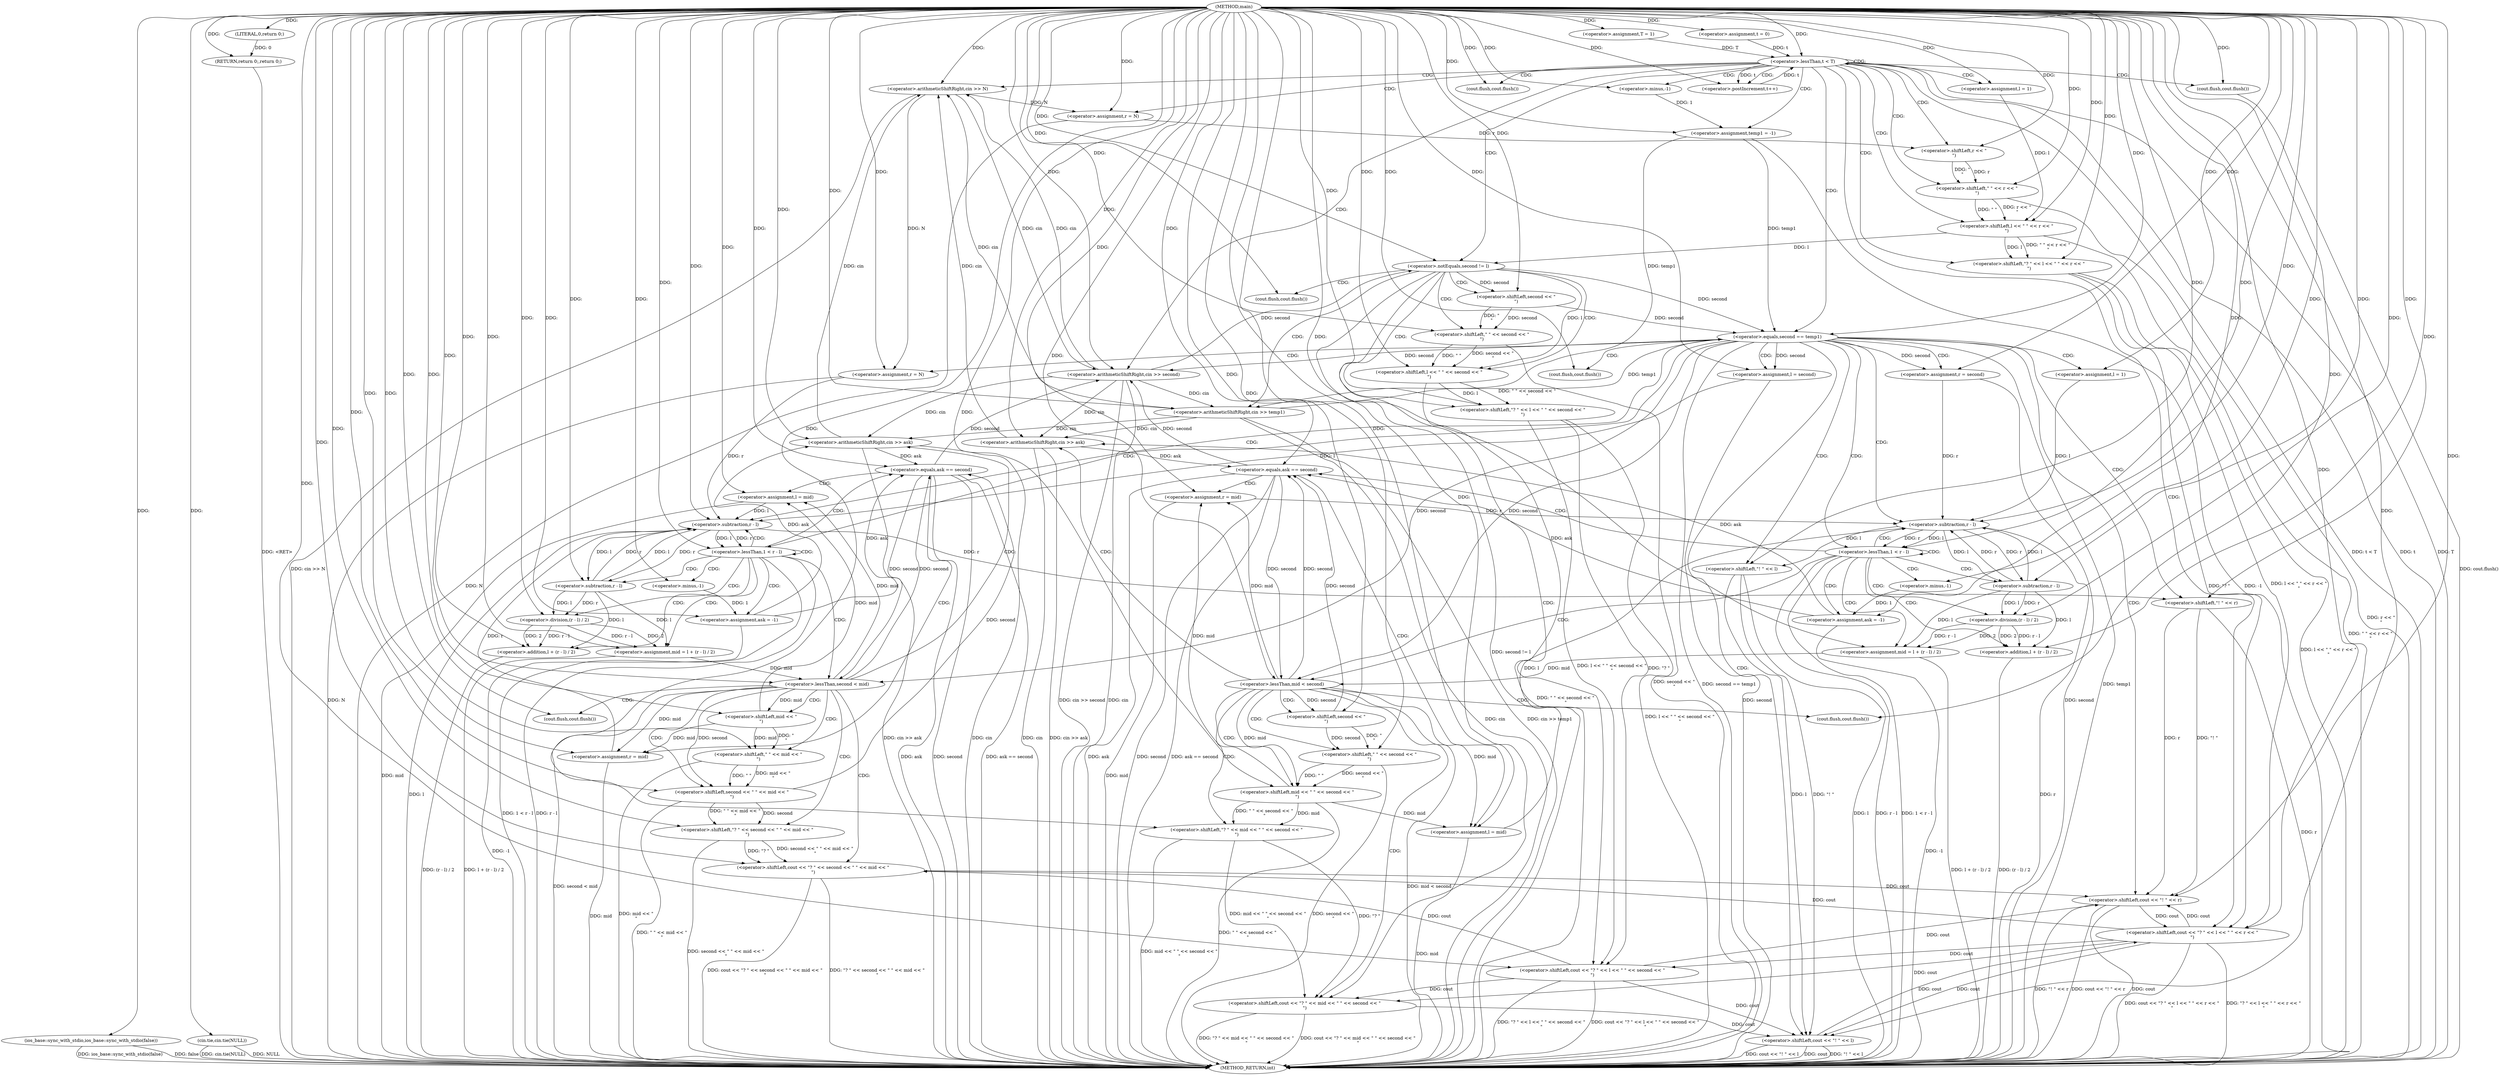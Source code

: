 digraph "main" {  
"1001077" [label = "(METHOD,main)" ]
"1001290" [label = "(METHOD_RETURN,int)" ]
"1001079" [label = "(ios_base::sync_with_stdio,ios_base::sync_with_stdio(false))" ]
"1001081" [label = "(cin.tie,cin.tie(NULL))" ]
"1001083" [label = "(<operator>.assignment,T = 1)" ]
"1001288" [label = "(RETURN,return 0;,return 0;)" ]
"1001088" [label = "(<operator>.assignment,t = 0)" ]
"1001091" [label = "(<operator>.lessThan,t < T)" ]
"1001094" [label = "(<operator>.postIncrement,t++)" ]
"1001289" [label = "(LITERAL,0,return 0;)" ]
"1001097" [label = "(<operator>.arithmeticShiftRight,cin >> N)" ]
"1001101" [label = "(<operator>.assignment,l = 1)" ]
"1001105" [label = "(<operator>.assignment,r = N)" ]
"1001109" [label = "(<operator>.shiftLeft,cout << \"? \" << l << \" \" << r << \"\n\")" ]
"1001120" [label = "(cout.flush,cout.flush())" ]
"1001121" [label = "(<operator>.arithmeticShiftRight,cin >> second)" ]
"1001125" [label = "(<operator>.assignment,temp1 = -1)" ]
"1001287" [label = "(cout.flush,cout.flush())" ]
"1001130" [label = "(<operator>.notEquals,second != l)" ]
"1001150" [label = "(<operator>.equals,second == temp1)" ]
"1001111" [label = "(<operator>.shiftLeft,\"? \" << l << \" \" << r << \"\n\")" ]
"1001127" [label = "(<operator>.minus,-1)" ]
"1001134" [label = "(<operator>.shiftLeft,cout << \"? \" << l << \" \" << second << \"\n\")" ]
"1001145" [label = "(cout.flush,cout.flush())" ]
"1001146" [label = "(<operator>.arithmeticShiftRight,cin >> temp1)" ]
"1001214" [label = "(<operator>.shiftLeft,cout << \"! \" << l)" ]
"1001113" [label = "(<operator>.shiftLeft,l << \" \" << r << \"\n\")" ]
"1001155" [label = "(<operator>.assignment,l = 1)" ]
"1001158" [label = "(<operator>.assignment,r = second)" ]
"1001162" [label = "(<operator>.lessThan,1 < r - l)" ]
"1001281" [label = "(<operator>.shiftLeft,cout << \"! \" << r)" ]
"1001286" [label = "(cout.flush,cout.flush())" ]
"1001115" [label = "(<operator>.shiftLeft,\" \" << r << \"\n\")" ]
"1001136" [label = "(<operator>.shiftLeft,\"? \" << l << \" \" << second << \"\n\")" ]
"1001169" [label = "(<operator>.assignment,mid = l + (r - l) / 2)" ]
"1001179" [label = "(<operator>.assignment,ask = -1)" ]
"1001216" [label = "(<operator>.shiftLeft,\"! \" << l)" ]
"1001222" [label = "(<operator>.assignment,l = second)" ]
"1001225" [label = "(<operator>.assignment,r = N)" ]
"1001229" [label = "(<operator>.lessThan,1 < r - l)" ]
"1001117" [label = "(<operator>.shiftLeft,r << \"\n\")" ]
"1001138" [label = "(<operator>.shiftLeft,l << \" \" << second << \"\n\")" ]
"1001164" [label = "(<operator>.subtraction,r - l)" ]
"1001184" [label = "(<operator>.lessThan,mid < second)" ]
"1001204" [label = "(<operator>.equals,ask == second)" ]
"1001207" [label = "(<operator>.assignment,l = mid)" ]
"1001236" [label = "(<operator>.assignment,mid = l + (r - l) / 2)" ]
"1001246" [label = "(<operator>.assignment,ask = -1)" ]
"1001283" [label = "(<operator>.shiftLeft,\"! \" << r)" ]
"1001140" [label = "(<operator>.shiftLeft,\" \" << second << \"\n\")" ]
"1001171" [label = "(<operator>.addition,l + (r - l) / 2)" ]
"1001181" [label = "(<operator>.minus,-1)" ]
"1001188" [label = "(<operator>.shiftLeft,cout << \"? \" << mid << \" \" << second << \"\n\")" ]
"1001199" [label = "(cout.flush,cout.flush())" ]
"1001200" [label = "(<operator>.arithmeticShiftRight,cin >> ask)" ]
"1001211" [label = "(<operator>.assignment,r = mid)" ]
"1001231" [label = "(<operator>.subtraction,r - l)" ]
"1001251" [label = "(<operator>.lessThan,second < mid)" ]
"1001271" [label = "(<operator>.equals,ask == second)" ]
"1001274" [label = "(<operator>.assignment,r = mid)" ]
"1001142" [label = "(<operator>.shiftLeft,second << \"\n\")" ]
"1001173" [label = "(<operator>.division,(r - l) / 2)" ]
"1001238" [label = "(<operator>.addition,l + (r - l) / 2)" ]
"1001248" [label = "(<operator>.minus,-1)" ]
"1001255" [label = "(<operator>.shiftLeft,cout << \"? \" << second << \" \" << mid << \"\n\")" ]
"1001266" [label = "(cout.flush,cout.flush())" ]
"1001267" [label = "(<operator>.arithmeticShiftRight,cin >> ask)" ]
"1001278" [label = "(<operator>.assignment,l = mid)" ]
"1001174" [label = "(<operator>.subtraction,r - l)" ]
"1001190" [label = "(<operator>.shiftLeft,\"? \" << mid << \" \" << second << \"\n\")" ]
"1001240" [label = "(<operator>.division,(r - l) / 2)" ]
"1001192" [label = "(<operator>.shiftLeft,mid << \" \" << second << \"\n\")" ]
"1001241" [label = "(<operator>.subtraction,r - l)" ]
"1001257" [label = "(<operator>.shiftLeft,\"? \" << second << \" \" << mid << \"\n\")" ]
"1001194" [label = "(<operator>.shiftLeft,\" \" << second << \"\n\")" ]
"1001259" [label = "(<operator>.shiftLeft,second << \" \" << mid << \"\n\")" ]
"1001196" [label = "(<operator>.shiftLeft,second << \"\n\")" ]
"1001261" [label = "(<operator>.shiftLeft,\" \" << mid << \"\n\")" ]
"1001263" [label = "(<operator>.shiftLeft,mid << \"\n\")" ]
  "1001288" -> "1001290"  [ label = "DDG: <RET>"] 
  "1001079" -> "1001290"  [ label = "DDG: ios_base::sync_with_stdio(false)"] 
  "1001081" -> "1001290"  [ label = "DDG: cin.tie(NULL)"] 
  "1001091" -> "1001290"  [ label = "DDG: t"] 
  "1001091" -> "1001290"  [ label = "DDG: T"] 
  "1001091" -> "1001290"  [ label = "DDG: t < T"] 
  "1001097" -> "1001290"  [ label = "DDG: cin >> N"] 
  "1001105" -> "1001290"  [ label = "DDG: N"] 
  "1001115" -> "1001290"  [ label = "DDG: r << \"\n\""] 
  "1001113" -> "1001290"  [ label = "DDG: \" \" << r << \"\n\""] 
  "1001111" -> "1001290"  [ label = "DDG: l << \" \" << r << \"\n\""] 
  "1001109" -> "1001290"  [ label = "DDG: \"? \" << l << \" \" << r << \"\n\""] 
  "1001109" -> "1001290"  [ label = "DDG: cout << \"? \" << l << \" \" << r << \"\n\""] 
  "1001121" -> "1001290"  [ label = "DDG: cin"] 
  "1001121" -> "1001290"  [ label = "DDG: cin >> second"] 
  "1001125" -> "1001290"  [ label = "DDG: -1"] 
  "1001130" -> "1001290"  [ label = "DDG: second != l"] 
  "1001140" -> "1001290"  [ label = "DDG: second << \"\n\""] 
  "1001138" -> "1001290"  [ label = "DDG: \" \" << second << \"\n\""] 
  "1001136" -> "1001290"  [ label = "DDG: l << \" \" << second << \"\n\""] 
  "1001134" -> "1001290"  [ label = "DDG: \"? \" << l << \" \" << second << \"\n\""] 
  "1001134" -> "1001290"  [ label = "DDG: cout << \"? \" << l << \" \" << second << \"\n\""] 
  "1001146" -> "1001290"  [ label = "DDG: cin"] 
  "1001146" -> "1001290"  [ label = "DDG: cin >> temp1"] 
  "1001150" -> "1001290"  [ label = "DDG: temp1"] 
  "1001150" -> "1001290"  [ label = "DDG: second == temp1"] 
  "1001222" -> "1001290"  [ label = "DDG: second"] 
  "1001225" -> "1001290"  [ label = "DDG: N"] 
  "1001231" -> "1001290"  [ label = "DDG: l"] 
  "1001229" -> "1001290"  [ label = "DDG: r - l"] 
  "1001229" -> "1001290"  [ label = "DDG: 1 < r - l"] 
  "1001281" -> "1001290"  [ label = "DDG: cout"] 
  "1001283" -> "1001290"  [ label = "DDG: r"] 
  "1001281" -> "1001290"  [ label = "DDG: \"! \" << r"] 
  "1001281" -> "1001290"  [ label = "DDG: cout << \"! \" << r"] 
  "1001238" -> "1001290"  [ label = "DDG: (r - l) / 2"] 
  "1001236" -> "1001290"  [ label = "DDG: l + (r - l) / 2"] 
  "1001246" -> "1001290"  [ label = "DDG: -1"] 
  "1001251" -> "1001290"  [ label = "DDG: second < mid"] 
  "1001261" -> "1001290"  [ label = "DDG: mid << \"\n\""] 
  "1001259" -> "1001290"  [ label = "DDG: \" \" << mid << \"\n\""] 
  "1001257" -> "1001290"  [ label = "DDG: second << \" \" << mid << \"\n\""] 
  "1001255" -> "1001290"  [ label = "DDG: \"? \" << second << \" \" << mid << \"\n\""] 
  "1001255" -> "1001290"  [ label = "DDG: cout << \"? \" << second << \" \" << mid << \"\n\""] 
  "1001267" -> "1001290"  [ label = "DDG: cin"] 
  "1001267" -> "1001290"  [ label = "DDG: cin >> ask"] 
  "1001271" -> "1001290"  [ label = "DDG: ask"] 
  "1001271" -> "1001290"  [ label = "DDG: second"] 
  "1001271" -> "1001290"  [ label = "DDG: ask == second"] 
  "1001278" -> "1001290"  [ label = "DDG: mid"] 
  "1001274" -> "1001290"  [ label = "DDG: mid"] 
  "1001158" -> "1001290"  [ label = "DDG: second"] 
  "1001164" -> "1001290"  [ label = "DDG: r"] 
  "1001162" -> "1001290"  [ label = "DDG: r - l"] 
  "1001162" -> "1001290"  [ label = "DDG: 1 < r - l"] 
  "1001214" -> "1001290"  [ label = "DDG: cout"] 
  "1001216" -> "1001290"  [ label = "DDG: l"] 
  "1001214" -> "1001290"  [ label = "DDG: \"! \" << l"] 
  "1001214" -> "1001290"  [ label = "DDG: cout << \"! \" << l"] 
  "1001287" -> "1001290"  [ label = "DDG: cout.flush()"] 
  "1001171" -> "1001290"  [ label = "DDG: (r - l) / 2"] 
  "1001169" -> "1001290"  [ label = "DDG: l + (r - l) / 2"] 
  "1001179" -> "1001290"  [ label = "DDG: -1"] 
  "1001184" -> "1001290"  [ label = "DDG: mid < second"] 
  "1001194" -> "1001290"  [ label = "DDG: second << \"\n\""] 
  "1001192" -> "1001290"  [ label = "DDG: \" \" << second << \"\n\""] 
  "1001190" -> "1001290"  [ label = "DDG: mid << \" \" << second << \"\n\""] 
  "1001188" -> "1001290"  [ label = "DDG: \"? \" << mid << \" \" << second << \"\n\""] 
  "1001188" -> "1001290"  [ label = "DDG: cout << \"? \" << mid << \" \" << second << \"\n\""] 
  "1001200" -> "1001290"  [ label = "DDG: cin"] 
  "1001200" -> "1001290"  [ label = "DDG: cin >> ask"] 
  "1001204" -> "1001290"  [ label = "DDG: ask"] 
  "1001204" -> "1001290"  [ label = "DDG: second"] 
  "1001204" -> "1001290"  [ label = "DDG: ask == second"] 
  "1001211" -> "1001290"  [ label = "DDG: mid"] 
  "1001207" -> "1001290"  [ label = "DDG: mid"] 
  "1001081" -> "1001290"  [ label = "DDG: NULL"] 
  "1001079" -> "1001290"  [ label = "DDG: false"] 
  "1001077" -> "1001083"  [ label = "DDG: "] 
  "1001289" -> "1001288"  [ label = "DDG: 0"] 
  "1001077" -> "1001288"  [ label = "DDG: "] 
  "1001077" -> "1001079"  [ label = "DDG: "] 
  "1001077" -> "1001081"  [ label = "DDG: "] 
  "1001077" -> "1001088"  [ label = "DDG: "] 
  "1001077" -> "1001289"  [ label = "DDG: "] 
  "1001088" -> "1001091"  [ label = "DDG: t"] 
  "1001094" -> "1001091"  [ label = "DDG: t"] 
  "1001077" -> "1001091"  [ label = "DDG: "] 
  "1001083" -> "1001091"  [ label = "DDG: T"] 
  "1001091" -> "1001094"  [ label = "DDG: t"] 
  "1001077" -> "1001094"  [ label = "DDG: "] 
  "1001077" -> "1001101"  [ label = "DDG: "] 
  "1001097" -> "1001105"  [ label = "DDG: N"] 
  "1001077" -> "1001105"  [ label = "DDG: "] 
  "1001077" -> "1001120"  [ label = "DDG: "] 
  "1001127" -> "1001125"  [ label = "DDG: 1"] 
  "1001077" -> "1001287"  [ label = "DDG: "] 
  "1001121" -> "1001097"  [ label = "DDG: cin"] 
  "1001146" -> "1001097"  [ label = "DDG: cin"] 
  "1001267" -> "1001097"  [ label = "DDG: cin"] 
  "1001200" -> "1001097"  [ label = "DDG: cin"] 
  "1001077" -> "1001097"  [ label = "DDG: "] 
  "1001281" -> "1001109"  [ label = "DDG: cout"] 
  "1001214" -> "1001109"  [ label = "DDG: cout"] 
  "1001077" -> "1001109"  [ label = "DDG: "] 
  "1001111" -> "1001109"  [ label = "DDG: \"? \""] 
  "1001111" -> "1001109"  [ label = "DDG: l << \" \" << r << \"\n\""] 
  "1001097" -> "1001121"  [ label = "DDG: cin"] 
  "1001077" -> "1001121"  [ label = "DDG: "] 
  "1001271" -> "1001121"  [ label = "DDG: second"] 
  "1001204" -> "1001121"  [ label = "DDG: second"] 
  "1001150" -> "1001121"  [ label = "DDG: second"] 
  "1001077" -> "1001125"  [ label = "DDG: "] 
  "1001077" -> "1001111"  [ label = "DDG: "] 
  "1001113" -> "1001111"  [ label = "DDG: l"] 
  "1001113" -> "1001111"  [ label = "DDG: \" \" << r << \"\n\""] 
  "1001077" -> "1001127"  [ label = "DDG: "] 
  "1001121" -> "1001130"  [ label = "DDG: second"] 
  "1001077" -> "1001130"  [ label = "DDG: "] 
  "1001113" -> "1001130"  [ label = "DDG: l"] 
  "1001077" -> "1001145"  [ label = "DDG: "] 
  "1001130" -> "1001150"  [ label = "DDG: second"] 
  "1001142" -> "1001150"  [ label = "DDG: second"] 
  "1001077" -> "1001150"  [ label = "DDG: "] 
  "1001125" -> "1001150"  [ label = "DDG: temp1"] 
  "1001146" -> "1001150"  [ label = "DDG: temp1"] 
  "1001101" -> "1001113"  [ label = "DDG: l"] 
  "1001077" -> "1001113"  [ label = "DDG: "] 
  "1001115" -> "1001113"  [ label = "DDG: r << \"\n\""] 
  "1001115" -> "1001113"  [ label = "DDG: \" \""] 
  "1001109" -> "1001134"  [ label = "DDG: cout"] 
  "1001077" -> "1001134"  [ label = "DDG: "] 
  "1001136" -> "1001134"  [ label = "DDG: l << \" \" << second << \"\n\""] 
  "1001136" -> "1001134"  [ label = "DDG: \"? \""] 
  "1001121" -> "1001146"  [ label = "DDG: cin"] 
  "1001077" -> "1001146"  [ label = "DDG: "] 
  "1001125" -> "1001146"  [ label = "DDG: temp1"] 
  "1001077" -> "1001155"  [ label = "DDG: "] 
  "1001150" -> "1001158"  [ label = "DDG: second"] 
  "1001077" -> "1001158"  [ label = "DDG: "] 
  "1001109" -> "1001214"  [ label = "DDG: cout"] 
  "1001134" -> "1001214"  [ label = "DDG: cout"] 
  "1001188" -> "1001214"  [ label = "DDG: cout"] 
  "1001077" -> "1001214"  [ label = "DDG: "] 
  "1001216" -> "1001214"  [ label = "DDG: l"] 
  "1001216" -> "1001214"  [ label = "DDG: \"! \""] 
  "1001077" -> "1001286"  [ label = "DDG: "] 
  "1001077" -> "1001115"  [ label = "DDG: "] 
  "1001117" -> "1001115"  [ label = "DDG: \"\n\""] 
  "1001117" -> "1001115"  [ label = "DDG: r"] 
  "1001077" -> "1001136"  [ label = "DDG: "] 
  "1001138" -> "1001136"  [ label = "DDG: l"] 
  "1001138" -> "1001136"  [ label = "DDG: \" \" << second << \"\n\""] 
  "1001077" -> "1001162"  [ label = "DDG: "] 
  "1001164" -> "1001162"  [ label = "DDG: l"] 
  "1001164" -> "1001162"  [ label = "DDG: r"] 
  "1001174" -> "1001169"  [ label = "DDG: l"] 
  "1001077" -> "1001169"  [ label = "DDG: "] 
  "1001173" -> "1001169"  [ label = "DDG: 2"] 
  "1001173" -> "1001169"  [ label = "DDG: r - l"] 
  "1001181" -> "1001179"  [ label = "DDG: 1"] 
  "1001077" -> "1001216"  [ label = "DDG: "] 
  "1001164" -> "1001216"  [ label = "DDG: l"] 
  "1001150" -> "1001222"  [ label = "DDG: second"] 
  "1001077" -> "1001222"  [ label = "DDG: "] 
  "1001077" -> "1001225"  [ label = "DDG: "] 
  "1001097" -> "1001225"  [ label = "DDG: N"] 
  "1001109" -> "1001281"  [ label = "DDG: cout"] 
  "1001134" -> "1001281"  [ label = "DDG: cout"] 
  "1001255" -> "1001281"  [ label = "DDG: cout"] 
  "1001077" -> "1001281"  [ label = "DDG: "] 
  "1001283" -> "1001281"  [ label = "DDG: r"] 
  "1001283" -> "1001281"  [ label = "DDG: \"! \""] 
  "1001105" -> "1001117"  [ label = "DDG: r"] 
  "1001077" -> "1001117"  [ label = "DDG: "] 
  "1001130" -> "1001138"  [ label = "DDG: l"] 
  "1001077" -> "1001138"  [ label = "DDG: "] 
  "1001140" -> "1001138"  [ label = "DDG: second << \"\n\""] 
  "1001140" -> "1001138"  [ label = "DDG: \" \""] 
  "1001158" -> "1001164"  [ label = "DDG: r"] 
  "1001174" -> "1001164"  [ label = "DDG: r"] 
  "1001211" -> "1001164"  [ label = "DDG: r"] 
  "1001077" -> "1001164"  [ label = "DDG: "] 
  "1001155" -> "1001164"  [ label = "DDG: l"] 
  "1001207" -> "1001164"  [ label = "DDG: l"] 
  "1001174" -> "1001164"  [ label = "DDG: l"] 
  "1001077" -> "1001179"  [ label = "DDG: "] 
  "1001184" -> "1001207"  [ label = "DDG: mid"] 
  "1001192" -> "1001207"  [ label = "DDG: mid"] 
  "1001077" -> "1001207"  [ label = "DDG: "] 
  "1001077" -> "1001229"  [ label = "DDG: "] 
  "1001231" -> "1001229"  [ label = "DDG: r"] 
  "1001231" -> "1001229"  [ label = "DDG: l"] 
  "1001240" -> "1001236"  [ label = "DDG: r - l"] 
  "1001240" -> "1001236"  [ label = "DDG: 2"] 
  "1001241" -> "1001236"  [ label = "DDG: l"] 
  "1001077" -> "1001236"  [ label = "DDG: "] 
  "1001248" -> "1001246"  [ label = "DDG: 1"] 
  "1001077" -> "1001283"  [ label = "DDG: "] 
  "1001231" -> "1001283"  [ label = "DDG: r"] 
  "1001077" -> "1001140"  [ label = "DDG: "] 
  "1001142" -> "1001140"  [ label = "DDG: second"] 
  "1001142" -> "1001140"  [ label = "DDG: \"\n\""] 
  "1001174" -> "1001171"  [ label = "DDG: l"] 
  "1001077" -> "1001171"  [ label = "DDG: "] 
  "1001173" -> "1001171"  [ label = "DDG: 2"] 
  "1001173" -> "1001171"  [ label = "DDG: r - l"] 
  "1001077" -> "1001181"  [ label = "DDG: "] 
  "1001169" -> "1001184"  [ label = "DDG: mid"] 
  "1001077" -> "1001184"  [ label = "DDG: "] 
  "1001204" -> "1001184"  [ label = "DDG: second"] 
  "1001150" -> "1001184"  [ label = "DDG: second"] 
  "1001077" -> "1001199"  [ label = "DDG: "] 
  "1001179" -> "1001204"  [ label = "DDG: ask"] 
  "1001200" -> "1001204"  [ label = "DDG: ask"] 
  "1001077" -> "1001204"  [ label = "DDG: "] 
  "1001184" -> "1001204"  [ label = "DDG: second"] 
  "1001196" -> "1001204"  [ label = "DDG: second"] 
  "1001184" -> "1001211"  [ label = "DDG: mid"] 
  "1001192" -> "1001211"  [ label = "DDG: mid"] 
  "1001077" -> "1001211"  [ label = "DDG: "] 
  "1001225" -> "1001231"  [ label = "DDG: r"] 
  "1001241" -> "1001231"  [ label = "DDG: r"] 
  "1001274" -> "1001231"  [ label = "DDG: r"] 
  "1001077" -> "1001231"  [ label = "DDG: "] 
  "1001222" -> "1001231"  [ label = "DDG: l"] 
  "1001278" -> "1001231"  [ label = "DDG: l"] 
  "1001241" -> "1001231"  [ label = "DDG: l"] 
  "1001077" -> "1001246"  [ label = "DDG: "] 
  "1001251" -> "1001274"  [ label = "DDG: mid"] 
  "1001263" -> "1001274"  [ label = "DDG: mid"] 
  "1001077" -> "1001274"  [ label = "DDG: "] 
  "1001130" -> "1001142"  [ label = "DDG: second"] 
  "1001077" -> "1001142"  [ label = "DDG: "] 
  "1001174" -> "1001173"  [ label = "DDG: l"] 
  "1001174" -> "1001173"  [ label = "DDG: r"] 
  "1001077" -> "1001173"  [ label = "DDG: "] 
  "1001109" -> "1001188"  [ label = "DDG: cout"] 
  "1001134" -> "1001188"  [ label = "DDG: cout"] 
  "1001077" -> "1001188"  [ label = "DDG: "] 
  "1001190" -> "1001188"  [ label = "DDG: \"? \""] 
  "1001190" -> "1001188"  [ label = "DDG: mid << \" \" << second << \"\n\""] 
  "1001121" -> "1001200"  [ label = "DDG: cin"] 
  "1001146" -> "1001200"  [ label = "DDG: cin"] 
  "1001077" -> "1001200"  [ label = "DDG: "] 
  "1001179" -> "1001200"  [ label = "DDG: ask"] 
  "1001241" -> "1001238"  [ label = "DDG: l"] 
  "1001077" -> "1001238"  [ label = "DDG: "] 
  "1001240" -> "1001238"  [ label = "DDG: r - l"] 
  "1001240" -> "1001238"  [ label = "DDG: 2"] 
  "1001077" -> "1001248"  [ label = "DDG: "] 
  "1001271" -> "1001251"  [ label = "DDG: second"] 
  "1001077" -> "1001251"  [ label = "DDG: "] 
  "1001150" -> "1001251"  [ label = "DDG: second"] 
  "1001236" -> "1001251"  [ label = "DDG: mid"] 
  "1001077" -> "1001266"  [ label = "DDG: "] 
  "1001246" -> "1001271"  [ label = "DDG: ask"] 
  "1001267" -> "1001271"  [ label = "DDG: ask"] 
  "1001077" -> "1001271"  [ label = "DDG: "] 
  "1001251" -> "1001271"  [ label = "DDG: second"] 
  "1001259" -> "1001271"  [ label = "DDG: second"] 
  "1001251" -> "1001278"  [ label = "DDG: mid"] 
  "1001263" -> "1001278"  [ label = "DDG: mid"] 
  "1001077" -> "1001278"  [ label = "DDG: "] 
  "1001164" -> "1001174"  [ label = "DDG: r"] 
  "1001077" -> "1001174"  [ label = "DDG: "] 
  "1001164" -> "1001174"  [ label = "DDG: l"] 
  "1001077" -> "1001190"  [ label = "DDG: "] 
  "1001192" -> "1001190"  [ label = "DDG: \" \" << second << \"\n\""] 
  "1001192" -> "1001190"  [ label = "DDG: mid"] 
  "1001241" -> "1001240"  [ label = "DDG: r"] 
  "1001241" -> "1001240"  [ label = "DDG: l"] 
  "1001077" -> "1001240"  [ label = "DDG: "] 
  "1001109" -> "1001255"  [ label = "DDG: cout"] 
  "1001134" -> "1001255"  [ label = "DDG: cout"] 
  "1001077" -> "1001255"  [ label = "DDG: "] 
  "1001257" -> "1001255"  [ label = "DDG: \"? \""] 
  "1001257" -> "1001255"  [ label = "DDG: second << \" \" << mid << \"\n\""] 
  "1001121" -> "1001267"  [ label = "DDG: cin"] 
  "1001146" -> "1001267"  [ label = "DDG: cin"] 
  "1001077" -> "1001267"  [ label = "DDG: "] 
  "1001246" -> "1001267"  [ label = "DDG: ask"] 
  "1001184" -> "1001192"  [ label = "DDG: mid"] 
  "1001077" -> "1001192"  [ label = "DDG: "] 
  "1001194" -> "1001192"  [ label = "DDG: second << \"\n\""] 
  "1001194" -> "1001192"  [ label = "DDG: \" \""] 
  "1001231" -> "1001241"  [ label = "DDG: r"] 
  "1001077" -> "1001241"  [ label = "DDG: "] 
  "1001231" -> "1001241"  [ label = "DDG: l"] 
  "1001077" -> "1001257"  [ label = "DDG: "] 
  "1001259" -> "1001257"  [ label = "DDG: second"] 
  "1001259" -> "1001257"  [ label = "DDG: \" \" << mid << \"\n\""] 
  "1001077" -> "1001194"  [ label = "DDG: "] 
  "1001196" -> "1001194"  [ label = "DDG: second"] 
  "1001196" -> "1001194"  [ label = "DDG: \"\n\""] 
  "1001251" -> "1001259"  [ label = "DDG: second"] 
  "1001077" -> "1001259"  [ label = "DDG: "] 
  "1001261" -> "1001259"  [ label = "DDG: \" \""] 
  "1001261" -> "1001259"  [ label = "DDG: mid << \"\n\""] 
  "1001184" -> "1001196"  [ label = "DDG: second"] 
  "1001077" -> "1001196"  [ label = "DDG: "] 
  "1001077" -> "1001261"  [ label = "DDG: "] 
  "1001263" -> "1001261"  [ label = "DDG: mid"] 
  "1001263" -> "1001261"  [ label = "DDG: \"\n\""] 
  "1001251" -> "1001263"  [ label = "DDG: mid"] 
  "1001077" -> "1001263"  [ label = "DDG: "] 
  "1001091" -> "1001121"  [ label = "CDG: "] 
  "1001091" -> "1001101"  [ label = "CDG: "] 
  "1001091" -> "1001105"  [ label = "CDG: "] 
  "1001091" -> "1001125"  [ label = "CDG: "] 
  "1001091" -> "1001130"  [ label = "CDG: "] 
  "1001091" -> "1001091"  [ label = "CDG: "] 
  "1001091" -> "1001109"  [ label = "CDG: "] 
  "1001091" -> "1001113"  [ label = "CDG: "] 
  "1001091" -> "1001115"  [ label = "CDG: "] 
  "1001091" -> "1001287"  [ label = "CDG: "] 
  "1001091" -> "1001150"  [ label = "CDG: "] 
  "1001091" -> "1001120"  [ label = "CDG: "] 
  "1001091" -> "1001111"  [ label = "CDG: "] 
  "1001091" -> "1001127"  [ label = "CDG: "] 
  "1001091" -> "1001094"  [ label = "CDG: "] 
  "1001091" -> "1001117"  [ label = "CDG: "] 
  "1001091" -> "1001097"  [ label = "CDG: "] 
  "1001130" -> "1001140"  [ label = "CDG: "] 
  "1001130" -> "1001138"  [ label = "CDG: "] 
  "1001130" -> "1001134"  [ label = "CDG: "] 
  "1001130" -> "1001145"  [ label = "CDG: "] 
  "1001130" -> "1001146"  [ label = "CDG: "] 
  "1001130" -> "1001136"  [ label = "CDG: "] 
  "1001130" -> "1001142"  [ label = "CDG: "] 
  "1001150" -> "1001158"  [ label = "CDG: "] 
  "1001150" -> "1001286"  [ label = "CDG: "] 
  "1001150" -> "1001164"  [ label = "CDG: "] 
  "1001150" -> "1001229"  [ label = "CDG: "] 
  "1001150" -> "1001231"  [ label = "CDG: "] 
  "1001150" -> "1001216"  [ label = "CDG: "] 
  "1001150" -> "1001222"  [ label = "CDG: "] 
  "1001150" -> "1001283"  [ label = "CDG: "] 
  "1001150" -> "1001162"  [ label = "CDG: "] 
  "1001150" -> "1001214"  [ label = "CDG: "] 
  "1001150" -> "1001225"  [ label = "CDG: "] 
  "1001150" -> "1001281"  [ label = "CDG: "] 
  "1001150" -> "1001155"  [ label = "CDG: "] 
  "1001162" -> "1001174"  [ label = "CDG: "] 
  "1001162" -> "1001164"  [ label = "CDG: "] 
  "1001162" -> "1001184"  [ label = "CDG: "] 
  "1001162" -> "1001169"  [ label = "CDG: "] 
  "1001162" -> "1001204"  [ label = "CDG: "] 
  "1001162" -> "1001162"  [ label = "CDG: "] 
  "1001162" -> "1001179"  [ label = "CDG: "] 
  "1001162" -> "1001173"  [ label = "CDG: "] 
  "1001162" -> "1001171"  [ label = "CDG: "] 
  "1001162" -> "1001181"  [ label = "CDG: "] 
  "1001229" -> "1001236"  [ label = "CDG: "] 
  "1001229" -> "1001229"  [ label = "CDG: "] 
  "1001229" -> "1001231"  [ label = "CDG: "] 
  "1001229" -> "1001240"  [ label = "CDG: "] 
  "1001229" -> "1001248"  [ label = "CDG: "] 
  "1001229" -> "1001241"  [ label = "CDG: "] 
  "1001229" -> "1001246"  [ label = "CDG: "] 
  "1001229" -> "1001238"  [ label = "CDG: "] 
  "1001229" -> "1001271"  [ label = "CDG: "] 
  "1001229" -> "1001251"  [ label = "CDG: "] 
  "1001184" -> "1001192"  [ label = "CDG: "] 
  "1001184" -> "1001199"  [ label = "CDG: "] 
  "1001184" -> "1001194"  [ label = "CDG: "] 
  "1001184" -> "1001190"  [ label = "CDG: "] 
  "1001184" -> "1001196"  [ label = "CDG: "] 
  "1001184" -> "1001200"  [ label = "CDG: "] 
  "1001184" -> "1001188"  [ label = "CDG: "] 
  "1001204" -> "1001207"  [ label = "CDG: "] 
  "1001204" -> "1001211"  [ label = "CDG: "] 
  "1001251" -> "1001255"  [ label = "CDG: "] 
  "1001251" -> "1001263"  [ label = "CDG: "] 
  "1001251" -> "1001259"  [ label = "CDG: "] 
  "1001251" -> "1001257"  [ label = "CDG: "] 
  "1001251" -> "1001267"  [ label = "CDG: "] 
  "1001251" -> "1001261"  [ label = "CDG: "] 
  "1001251" -> "1001266"  [ label = "CDG: "] 
  "1001271" -> "1001278"  [ label = "CDG: "] 
  "1001271" -> "1001274"  [ label = "CDG: "] 
}
